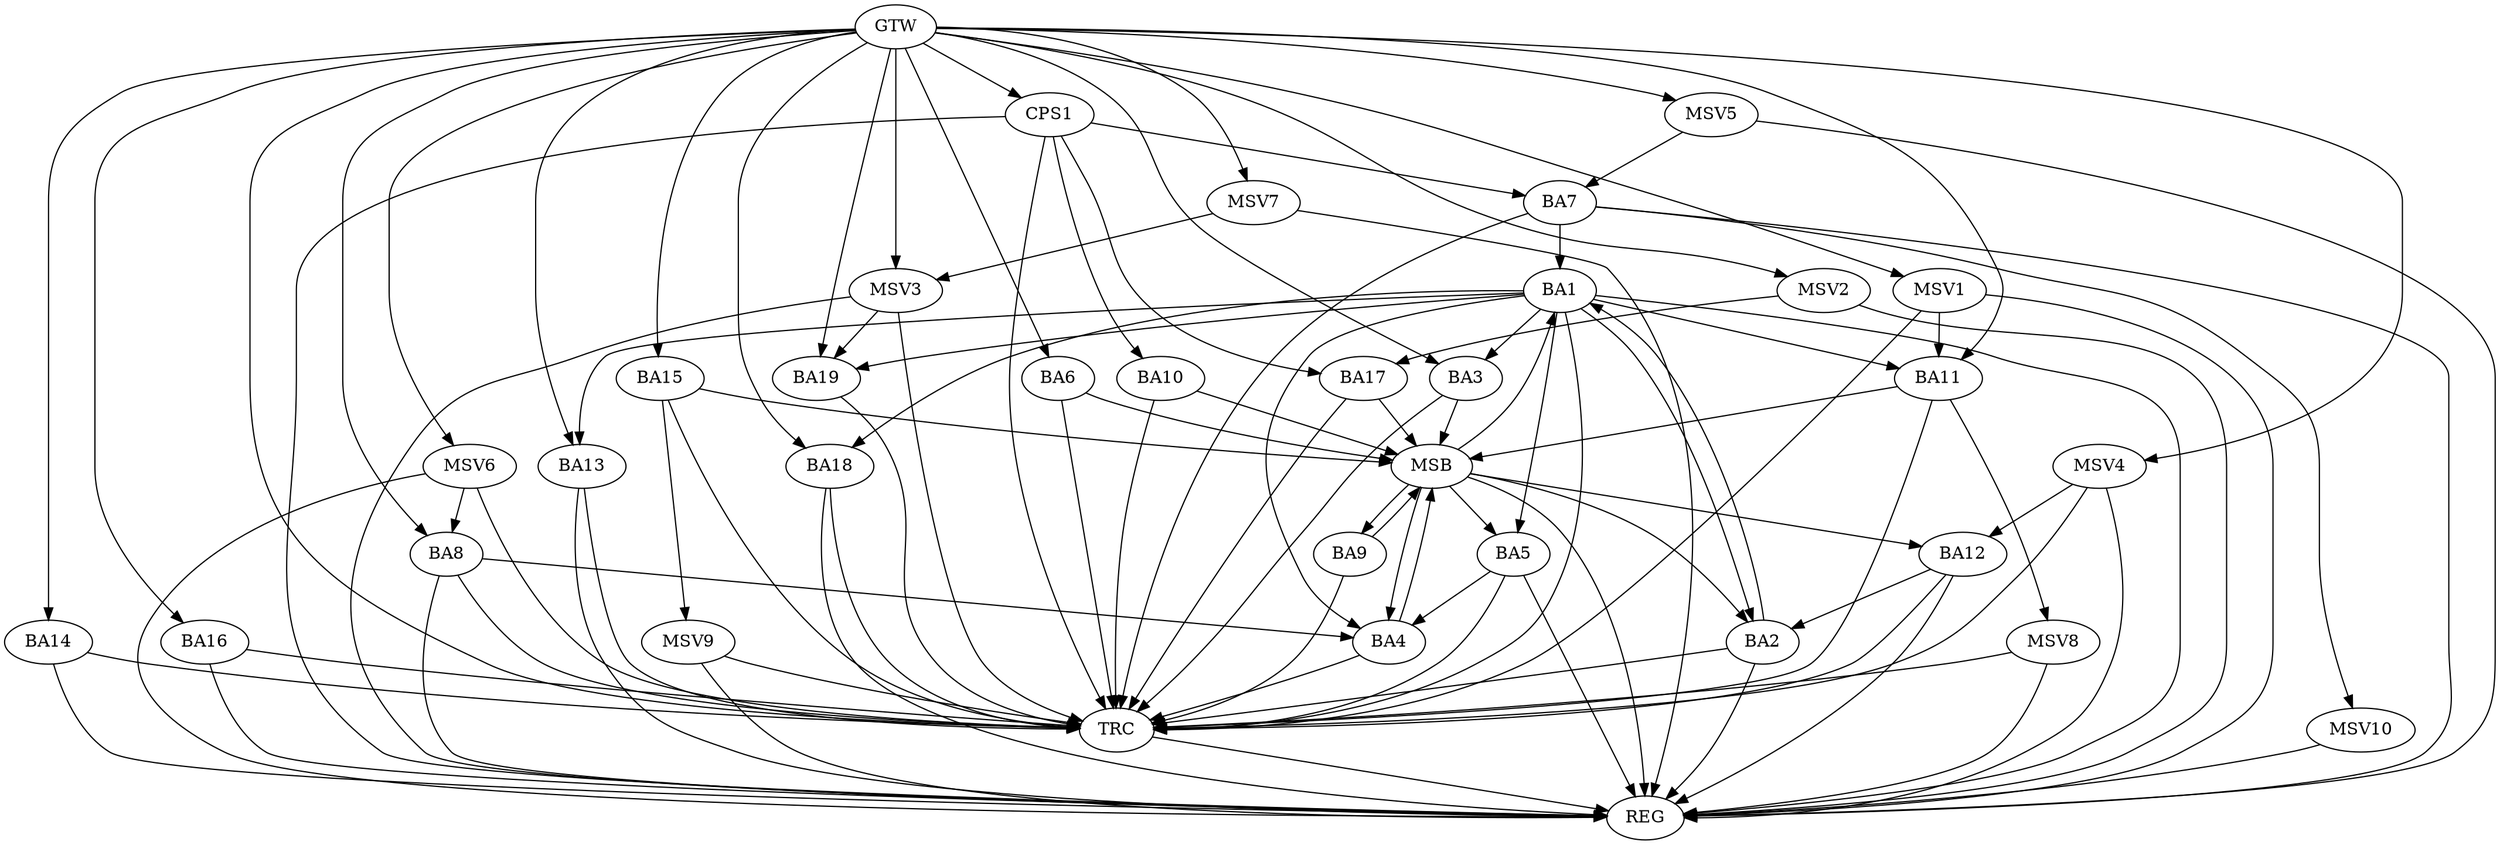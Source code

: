 strict digraph G {
  BA1 [ label="BA1" ];
  BA2 [ label="BA2" ];
  BA3 [ label="BA3" ];
  BA4 [ label="BA4" ];
  BA5 [ label="BA5" ];
  BA6 [ label="BA6" ];
  BA7 [ label="BA7" ];
  BA8 [ label="BA8" ];
  BA9 [ label="BA9" ];
  BA10 [ label="BA10" ];
  BA11 [ label="BA11" ];
  BA12 [ label="BA12" ];
  BA13 [ label="BA13" ];
  BA14 [ label="BA14" ];
  BA15 [ label="BA15" ];
  BA16 [ label="BA16" ];
  BA17 [ label="BA17" ];
  BA18 [ label="BA18" ];
  BA19 [ label="BA19" ];
  CPS1 [ label="CPS1" ];
  GTW [ label="GTW" ];
  REG [ label="REG" ];
  MSB [ label="MSB" ];
  TRC [ label="TRC" ];
  MSV1 [ label="MSV1" ];
  MSV2 [ label="MSV2" ];
  MSV3 [ label="MSV3" ];
  MSV4 [ label="MSV4" ];
  MSV5 [ label="MSV5" ];
  MSV6 [ label="MSV6" ];
  MSV7 [ label="MSV7" ];
  MSV8 [ label="MSV8" ];
  MSV9 [ label="MSV9" ];
  MSV10 [ label="MSV10" ];
  BA1 -> BA2;
  BA2 -> BA1;
  BA5 -> BA4;
  BA7 -> BA1;
  BA8 -> BA4;
  BA12 -> BA2;
  CPS1 -> BA7;
  CPS1 -> BA10;
  CPS1 -> BA17;
  GTW -> BA3;
  GTW -> BA6;
  GTW -> BA8;
  GTW -> BA11;
  GTW -> BA13;
  GTW -> BA14;
  GTW -> BA15;
  GTW -> BA16;
  GTW -> BA18;
  GTW -> BA19;
  GTW -> CPS1;
  BA1 -> REG;
  BA2 -> REG;
  BA5 -> REG;
  BA7 -> REG;
  BA8 -> REG;
  BA12 -> REG;
  BA13 -> REG;
  BA14 -> REG;
  BA16 -> REG;
  BA18 -> REG;
  CPS1 -> REG;
  BA3 -> MSB;
  MSB -> BA2;
  MSB -> REG;
  BA4 -> MSB;
  MSB -> BA1;
  BA6 -> MSB;
  BA9 -> MSB;
  MSB -> BA4;
  BA10 -> MSB;
  MSB -> BA9;
  BA11 -> MSB;
  MSB -> BA5;
  BA15 -> MSB;
  BA17 -> MSB;
  MSB -> BA12;
  BA1 -> TRC;
  BA2 -> TRC;
  BA3 -> TRC;
  BA4 -> TRC;
  BA5 -> TRC;
  BA6 -> TRC;
  BA7 -> TRC;
  BA8 -> TRC;
  BA9 -> TRC;
  BA10 -> TRC;
  BA11 -> TRC;
  BA12 -> TRC;
  BA13 -> TRC;
  BA14 -> TRC;
  BA15 -> TRC;
  BA16 -> TRC;
  BA17 -> TRC;
  BA18 -> TRC;
  BA19 -> TRC;
  CPS1 -> TRC;
  GTW -> TRC;
  TRC -> REG;
  BA1 -> BA18;
  BA1 -> BA3;
  BA1 -> BA11;
  BA1 -> BA19;
  BA1 -> BA4;
  BA1 -> BA13;
  BA1 -> BA5;
  MSV1 -> BA11;
  GTW -> MSV1;
  MSV1 -> REG;
  MSV1 -> TRC;
  MSV2 -> BA17;
  GTW -> MSV2;
  MSV2 -> REG;
  MSV3 -> BA19;
  GTW -> MSV3;
  MSV3 -> REG;
  MSV3 -> TRC;
  MSV4 -> BA12;
  GTW -> MSV4;
  MSV4 -> REG;
  MSV4 -> TRC;
  MSV5 -> BA7;
  GTW -> MSV5;
  MSV5 -> REG;
  MSV6 -> BA8;
  GTW -> MSV6;
  MSV6 -> REG;
  MSV6 -> TRC;
  MSV7 -> MSV3;
  GTW -> MSV7;
  MSV7 -> REG;
  BA11 -> MSV8;
  MSV8 -> REG;
  MSV8 -> TRC;
  BA15 -> MSV9;
  MSV9 -> REG;
  MSV9 -> TRC;
  BA7 -> MSV10;
  MSV10 -> REG;
}
